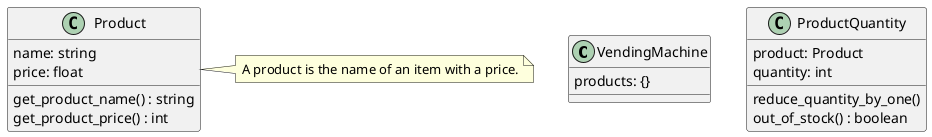 @startuml

class VendingMachine {
    products: {}
}

class Product {
    name: string
    price: float

    get_product_name() : string
    get_product_price() : int
}

note right of Product
    A product is the name of an item with a price.
end note

class ProductQuantity {
    product: Product
    quantity: int

    reduce_quantity_by_one()
    out_of_stock() : boolean
}

@enduml